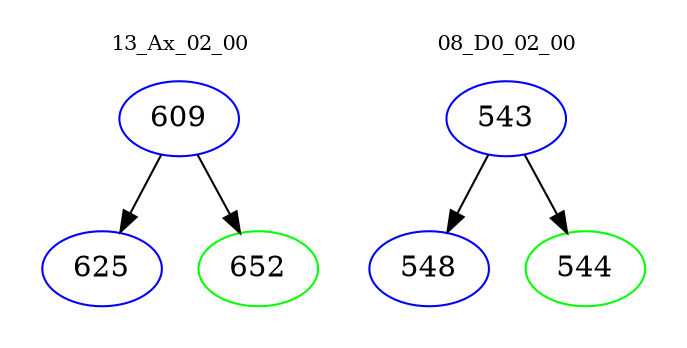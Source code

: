 digraph{
subgraph cluster_0 {
color = white
label = "13_Ax_02_00";
fontsize=10;
T0_609 [label="609", color="blue"]
T0_609 -> T0_625 [color="black"]
T0_625 [label="625", color="blue"]
T0_609 -> T0_652 [color="black"]
T0_652 [label="652", color="green"]
}
subgraph cluster_1 {
color = white
label = "08_D0_02_00";
fontsize=10;
T1_543 [label="543", color="blue"]
T1_543 -> T1_548 [color="black"]
T1_548 [label="548", color="blue"]
T1_543 -> T1_544 [color="black"]
T1_544 [label="544", color="green"]
}
}
